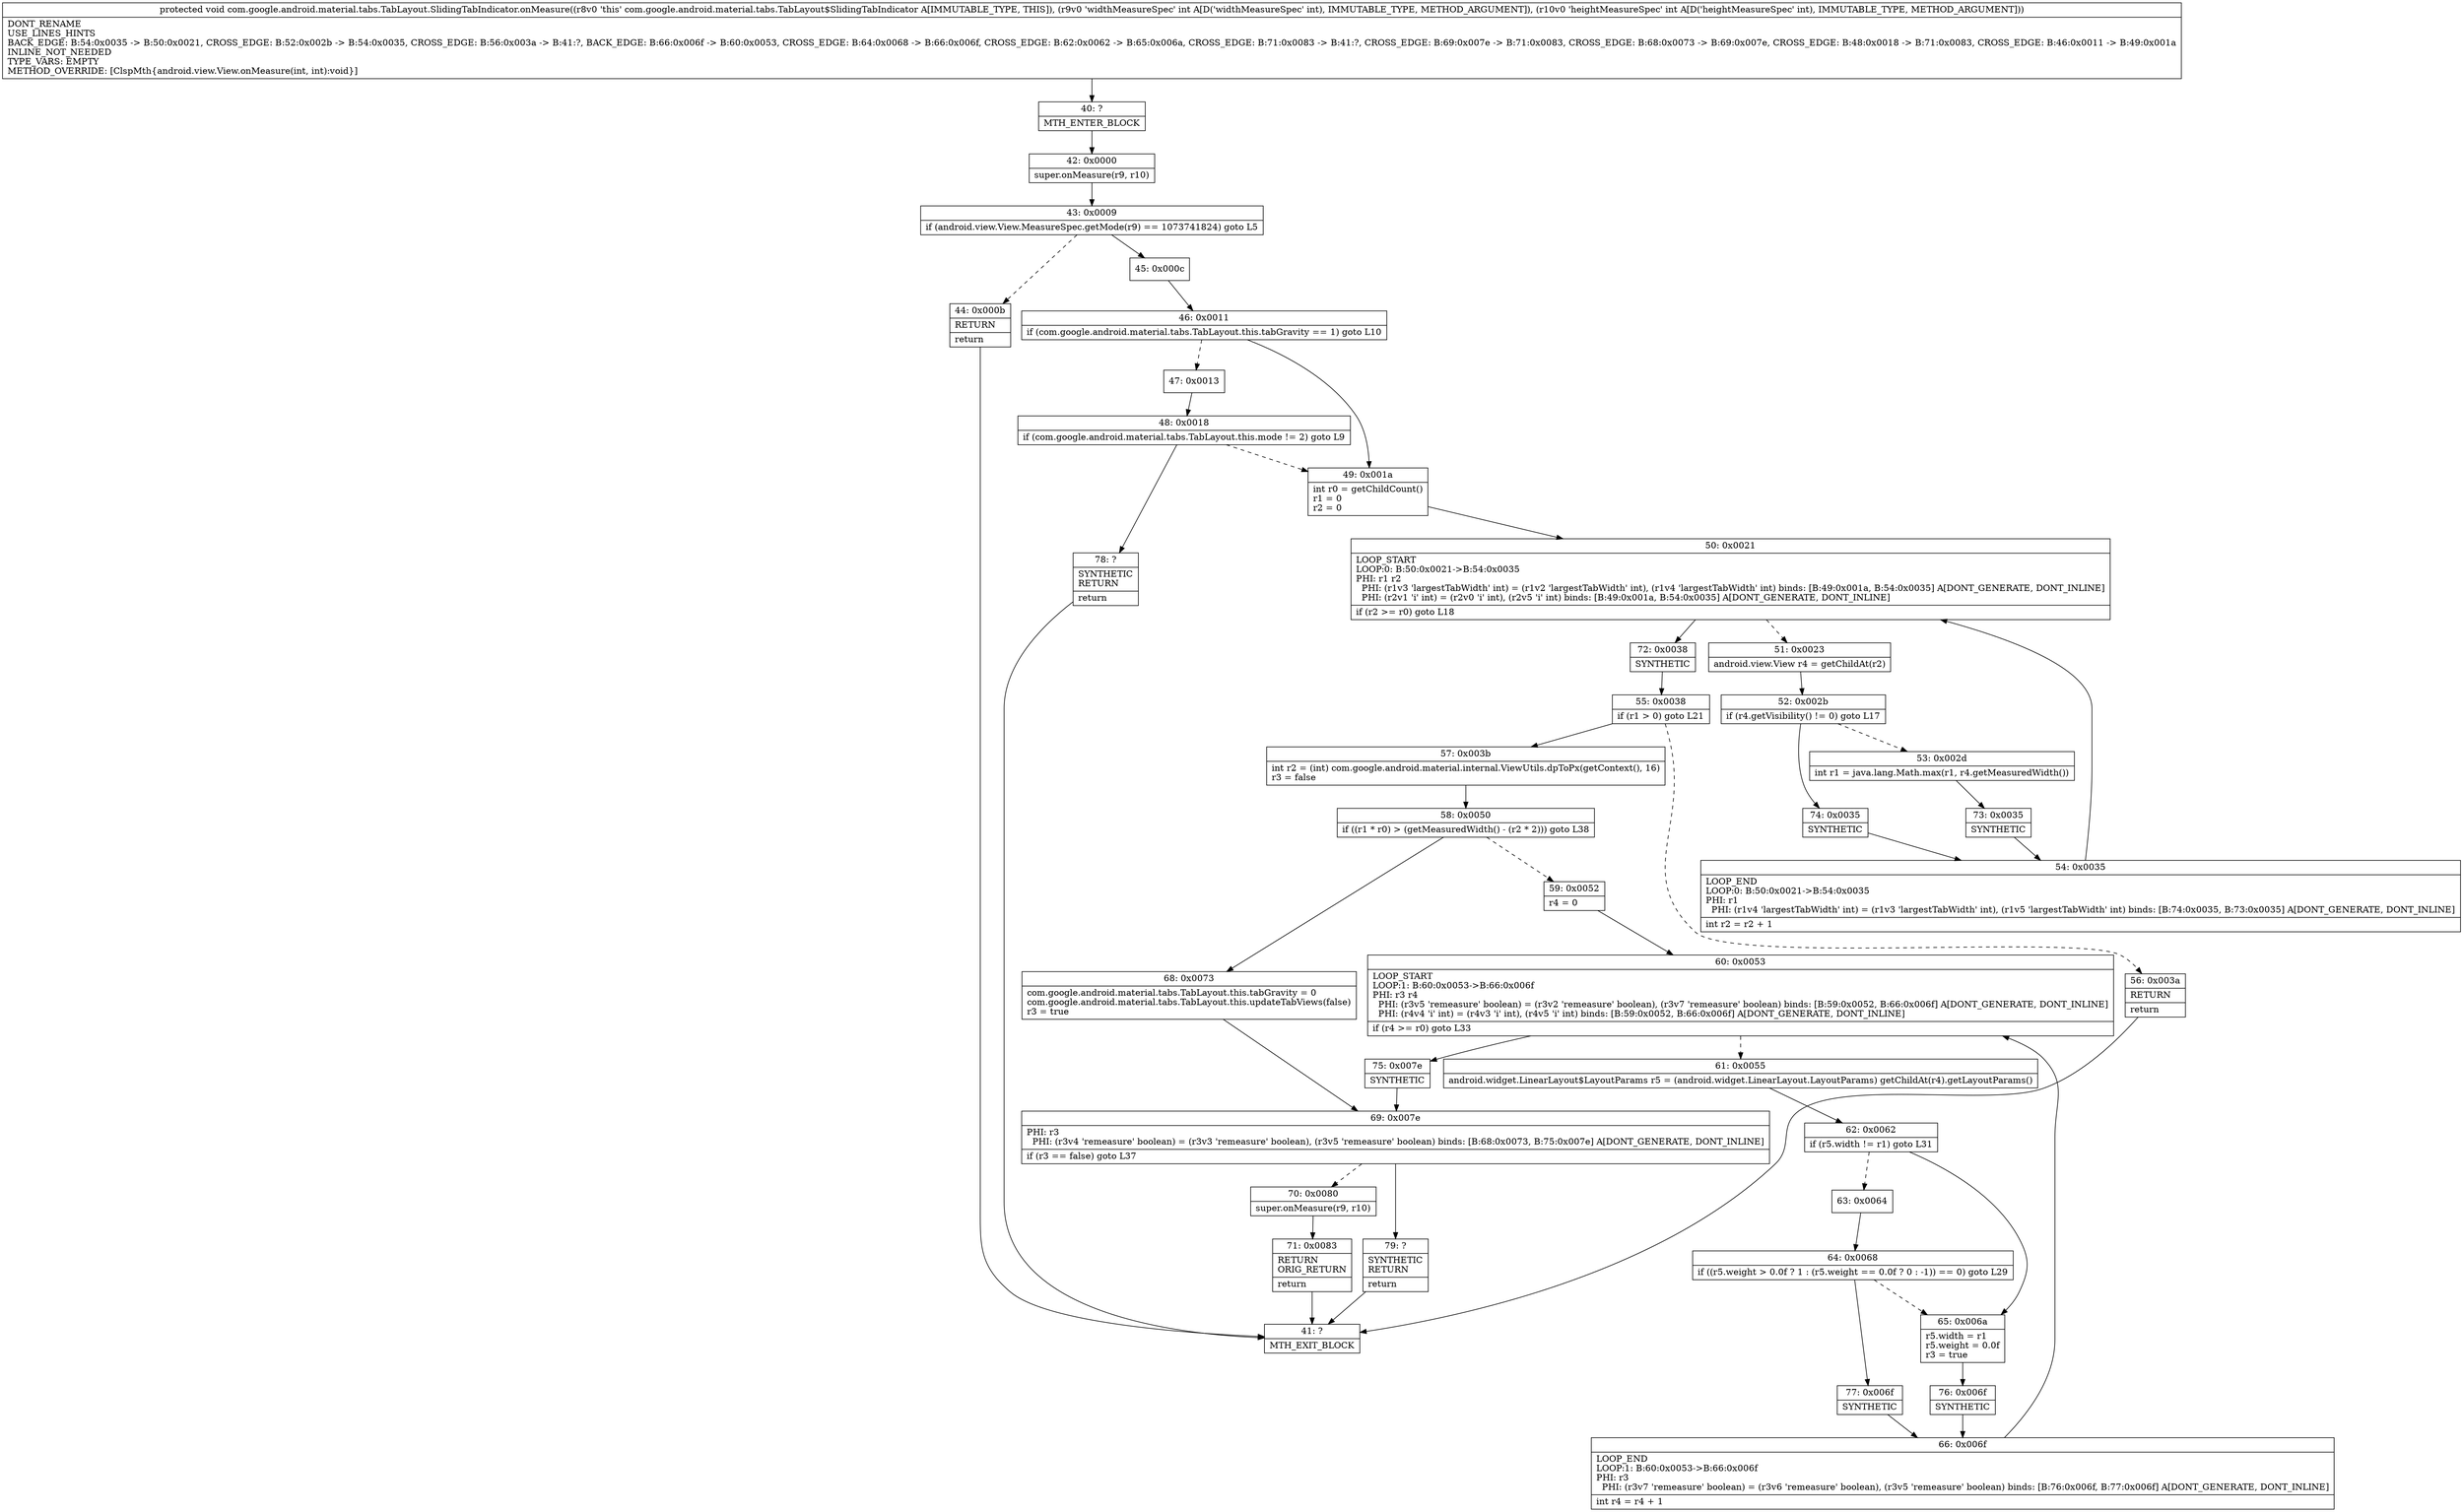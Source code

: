 digraph "CFG forcom.google.android.material.tabs.TabLayout.SlidingTabIndicator.onMeasure(II)V" {
Node_40 [shape=record,label="{40\:\ ?|MTH_ENTER_BLOCK\l}"];
Node_42 [shape=record,label="{42\:\ 0x0000|super.onMeasure(r9, r10)\l}"];
Node_43 [shape=record,label="{43\:\ 0x0009|if (android.view.View.MeasureSpec.getMode(r9) == 1073741824) goto L5\l}"];
Node_44 [shape=record,label="{44\:\ 0x000b|RETURN\l|return\l}"];
Node_41 [shape=record,label="{41\:\ ?|MTH_EXIT_BLOCK\l}"];
Node_45 [shape=record,label="{45\:\ 0x000c}"];
Node_46 [shape=record,label="{46\:\ 0x0011|if (com.google.android.material.tabs.TabLayout.this.tabGravity == 1) goto L10\l}"];
Node_47 [shape=record,label="{47\:\ 0x0013}"];
Node_48 [shape=record,label="{48\:\ 0x0018|if (com.google.android.material.tabs.TabLayout.this.mode != 2) goto L9\l}"];
Node_78 [shape=record,label="{78\:\ ?|SYNTHETIC\lRETURN\l|return\l}"];
Node_49 [shape=record,label="{49\:\ 0x001a|int r0 = getChildCount()\lr1 = 0\lr2 = 0\l}"];
Node_50 [shape=record,label="{50\:\ 0x0021|LOOP_START\lLOOP:0: B:50:0x0021\-\>B:54:0x0035\lPHI: r1 r2 \l  PHI: (r1v3 'largestTabWidth' int) = (r1v2 'largestTabWidth' int), (r1v4 'largestTabWidth' int) binds: [B:49:0x001a, B:54:0x0035] A[DONT_GENERATE, DONT_INLINE]\l  PHI: (r2v1 'i' int) = (r2v0 'i' int), (r2v5 'i' int) binds: [B:49:0x001a, B:54:0x0035] A[DONT_GENERATE, DONT_INLINE]\l|if (r2 \>= r0) goto L18\l}"];
Node_51 [shape=record,label="{51\:\ 0x0023|android.view.View r4 = getChildAt(r2)\l}"];
Node_52 [shape=record,label="{52\:\ 0x002b|if (r4.getVisibility() != 0) goto L17\l}"];
Node_53 [shape=record,label="{53\:\ 0x002d|int r1 = java.lang.Math.max(r1, r4.getMeasuredWidth())\l}"];
Node_73 [shape=record,label="{73\:\ 0x0035|SYNTHETIC\l}"];
Node_54 [shape=record,label="{54\:\ 0x0035|LOOP_END\lLOOP:0: B:50:0x0021\-\>B:54:0x0035\lPHI: r1 \l  PHI: (r1v4 'largestTabWidth' int) = (r1v3 'largestTabWidth' int), (r1v5 'largestTabWidth' int) binds: [B:74:0x0035, B:73:0x0035] A[DONT_GENERATE, DONT_INLINE]\l|int r2 = r2 + 1\l}"];
Node_74 [shape=record,label="{74\:\ 0x0035|SYNTHETIC\l}"];
Node_72 [shape=record,label="{72\:\ 0x0038|SYNTHETIC\l}"];
Node_55 [shape=record,label="{55\:\ 0x0038|if (r1 \> 0) goto L21\l}"];
Node_56 [shape=record,label="{56\:\ 0x003a|RETURN\l|return\l}"];
Node_57 [shape=record,label="{57\:\ 0x003b|int r2 = (int) com.google.android.material.internal.ViewUtils.dpToPx(getContext(), 16)\lr3 = false\l}"];
Node_58 [shape=record,label="{58\:\ 0x0050|if ((r1 * r0) \> (getMeasuredWidth() \- (r2 * 2))) goto L38\l}"];
Node_59 [shape=record,label="{59\:\ 0x0052|r4 = 0\l}"];
Node_60 [shape=record,label="{60\:\ 0x0053|LOOP_START\lLOOP:1: B:60:0x0053\-\>B:66:0x006f\lPHI: r3 r4 \l  PHI: (r3v5 'remeasure' boolean) = (r3v2 'remeasure' boolean), (r3v7 'remeasure' boolean) binds: [B:59:0x0052, B:66:0x006f] A[DONT_GENERATE, DONT_INLINE]\l  PHI: (r4v4 'i' int) = (r4v3 'i' int), (r4v5 'i' int) binds: [B:59:0x0052, B:66:0x006f] A[DONT_GENERATE, DONT_INLINE]\l|if (r4 \>= r0) goto L33\l}"];
Node_61 [shape=record,label="{61\:\ 0x0055|android.widget.LinearLayout$LayoutParams r5 = (android.widget.LinearLayout.LayoutParams) getChildAt(r4).getLayoutParams()\l}"];
Node_62 [shape=record,label="{62\:\ 0x0062|if (r5.width != r1) goto L31\l}"];
Node_63 [shape=record,label="{63\:\ 0x0064}"];
Node_64 [shape=record,label="{64\:\ 0x0068|if ((r5.weight \> 0.0f ? 1 : (r5.weight == 0.0f ? 0 : \-1)) == 0) goto L29\l}"];
Node_77 [shape=record,label="{77\:\ 0x006f|SYNTHETIC\l}"];
Node_66 [shape=record,label="{66\:\ 0x006f|LOOP_END\lLOOP:1: B:60:0x0053\-\>B:66:0x006f\lPHI: r3 \l  PHI: (r3v7 'remeasure' boolean) = (r3v6 'remeasure' boolean), (r3v5 'remeasure' boolean) binds: [B:76:0x006f, B:77:0x006f] A[DONT_GENERATE, DONT_INLINE]\l|int r4 = r4 + 1\l}"];
Node_65 [shape=record,label="{65\:\ 0x006a|r5.width = r1\lr5.weight = 0.0f\lr3 = true\l}"];
Node_76 [shape=record,label="{76\:\ 0x006f|SYNTHETIC\l}"];
Node_75 [shape=record,label="{75\:\ 0x007e|SYNTHETIC\l}"];
Node_69 [shape=record,label="{69\:\ 0x007e|PHI: r3 \l  PHI: (r3v4 'remeasure' boolean) = (r3v3 'remeasure' boolean), (r3v5 'remeasure' boolean) binds: [B:68:0x0073, B:75:0x007e] A[DONT_GENERATE, DONT_INLINE]\l|if (r3 == false) goto L37\l}"];
Node_70 [shape=record,label="{70\:\ 0x0080|super.onMeasure(r9, r10)\l}"];
Node_71 [shape=record,label="{71\:\ 0x0083|RETURN\lORIG_RETURN\l|return\l}"];
Node_79 [shape=record,label="{79\:\ ?|SYNTHETIC\lRETURN\l|return\l}"];
Node_68 [shape=record,label="{68\:\ 0x0073|com.google.android.material.tabs.TabLayout.this.tabGravity = 0\lcom.google.android.material.tabs.TabLayout.this.updateTabViews(false)\lr3 = true\l}"];
MethodNode[shape=record,label="{protected void com.google.android.material.tabs.TabLayout.SlidingTabIndicator.onMeasure((r8v0 'this' com.google.android.material.tabs.TabLayout$SlidingTabIndicator A[IMMUTABLE_TYPE, THIS]), (r9v0 'widthMeasureSpec' int A[D('widthMeasureSpec' int), IMMUTABLE_TYPE, METHOD_ARGUMENT]), (r10v0 'heightMeasureSpec' int A[D('heightMeasureSpec' int), IMMUTABLE_TYPE, METHOD_ARGUMENT]))  | DONT_RENAME\lUSE_LINES_HINTS\lBACK_EDGE: B:54:0x0035 \-\> B:50:0x0021, CROSS_EDGE: B:52:0x002b \-\> B:54:0x0035, CROSS_EDGE: B:56:0x003a \-\> B:41:?, BACK_EDGE: B:66:0x006f \-\> B:60:0x0053, CROSS_EDGE: B:64:0x0068 \-\> B:66:0x006f, CROSS_EDGE: B:62:0x0062 \-\> B:65:0x006a, CROSS_EDGE: B:71:0x0083 \-\> B:41:?, CROSS_EDGE: B:69:0x007e \-\> B:71:0x0083, CROSS_EDGE: B:68:0x0073 \-\> B:69:0x007e, CROSS_EDGE: B:48:0x0018 \-\> B:71:0x0083, CROSS_EDGE: B:46:0x0011 \-\> B:49:0x001a\lINLINE_NOT_NEEDED\lTYPE_VARS: EMPTY\lMETHOD_OVERRIDE: [ClspMth\{android.view.View.onMeasure(int, int):void\}]\l}"];
MethodNode -> Node_40;Node_40 -> Node_42;
Node_42 -> Node_43;
Node_43 -> Node_44[style=dashed];
Node_43 -> Node_45;
Node_44 -> Node_41;
Node_45 -> Node_46;
Node_46 -> Node_47[style=dashed];
Node_46 -> Node_49;
Node_47 -> Node_48;
Node_48 -> Node_49[style=dashed];
Node_48 -> Node_78;
Node_78 -> Node_41;
Node_49 -> Node_50;
Node_50 -> Node_51[style=dashed];
Node_50 -> Node_72;
Node_51 -> Node_52;
Node_52 -> Node_53[style=dashed];
Node_52 -> Node_74;
Node_53 -> Node_73;
Node_73 -> Node_54;
Node_54 -> Node_50;
Node_74 -> Node_54;
Node_72 -> Node_55;
Node_55 -> Node_56[style=dashed];
Node_55 -> Node_57;
Node_56 -> Node_41;
Node_57 -> Node_58;
Node_58 -> Node_59[style=dashed];
Node_58 -> Node_68;
Node_59 -> Node_60;
Node_60 -> Node_61[style=dashed];
Node_60 -> Node_75;
Node_61 -> Node_62;
Node_62 -> Node_63[style=dashed];
Node_62 -> Node_65;
Node_63 -> Node_64;
Node_64 -> Node_65[style=dashed];
Node_64 -> Node_77;
Node_77 -> Node_66;
Node_66 -> Node_60;
Node_65 -> Node_76;
Node_76 -> Node_66;
Node_75 -> Node_69;
Node_69 -> Node_70[style=dashed];
Node_69 -> Node_79;
Node_70 -> Node_71;
Node_71 -> Node_41;
Node_79 -> Node_41;
Node_68 -> Node_69;
}

